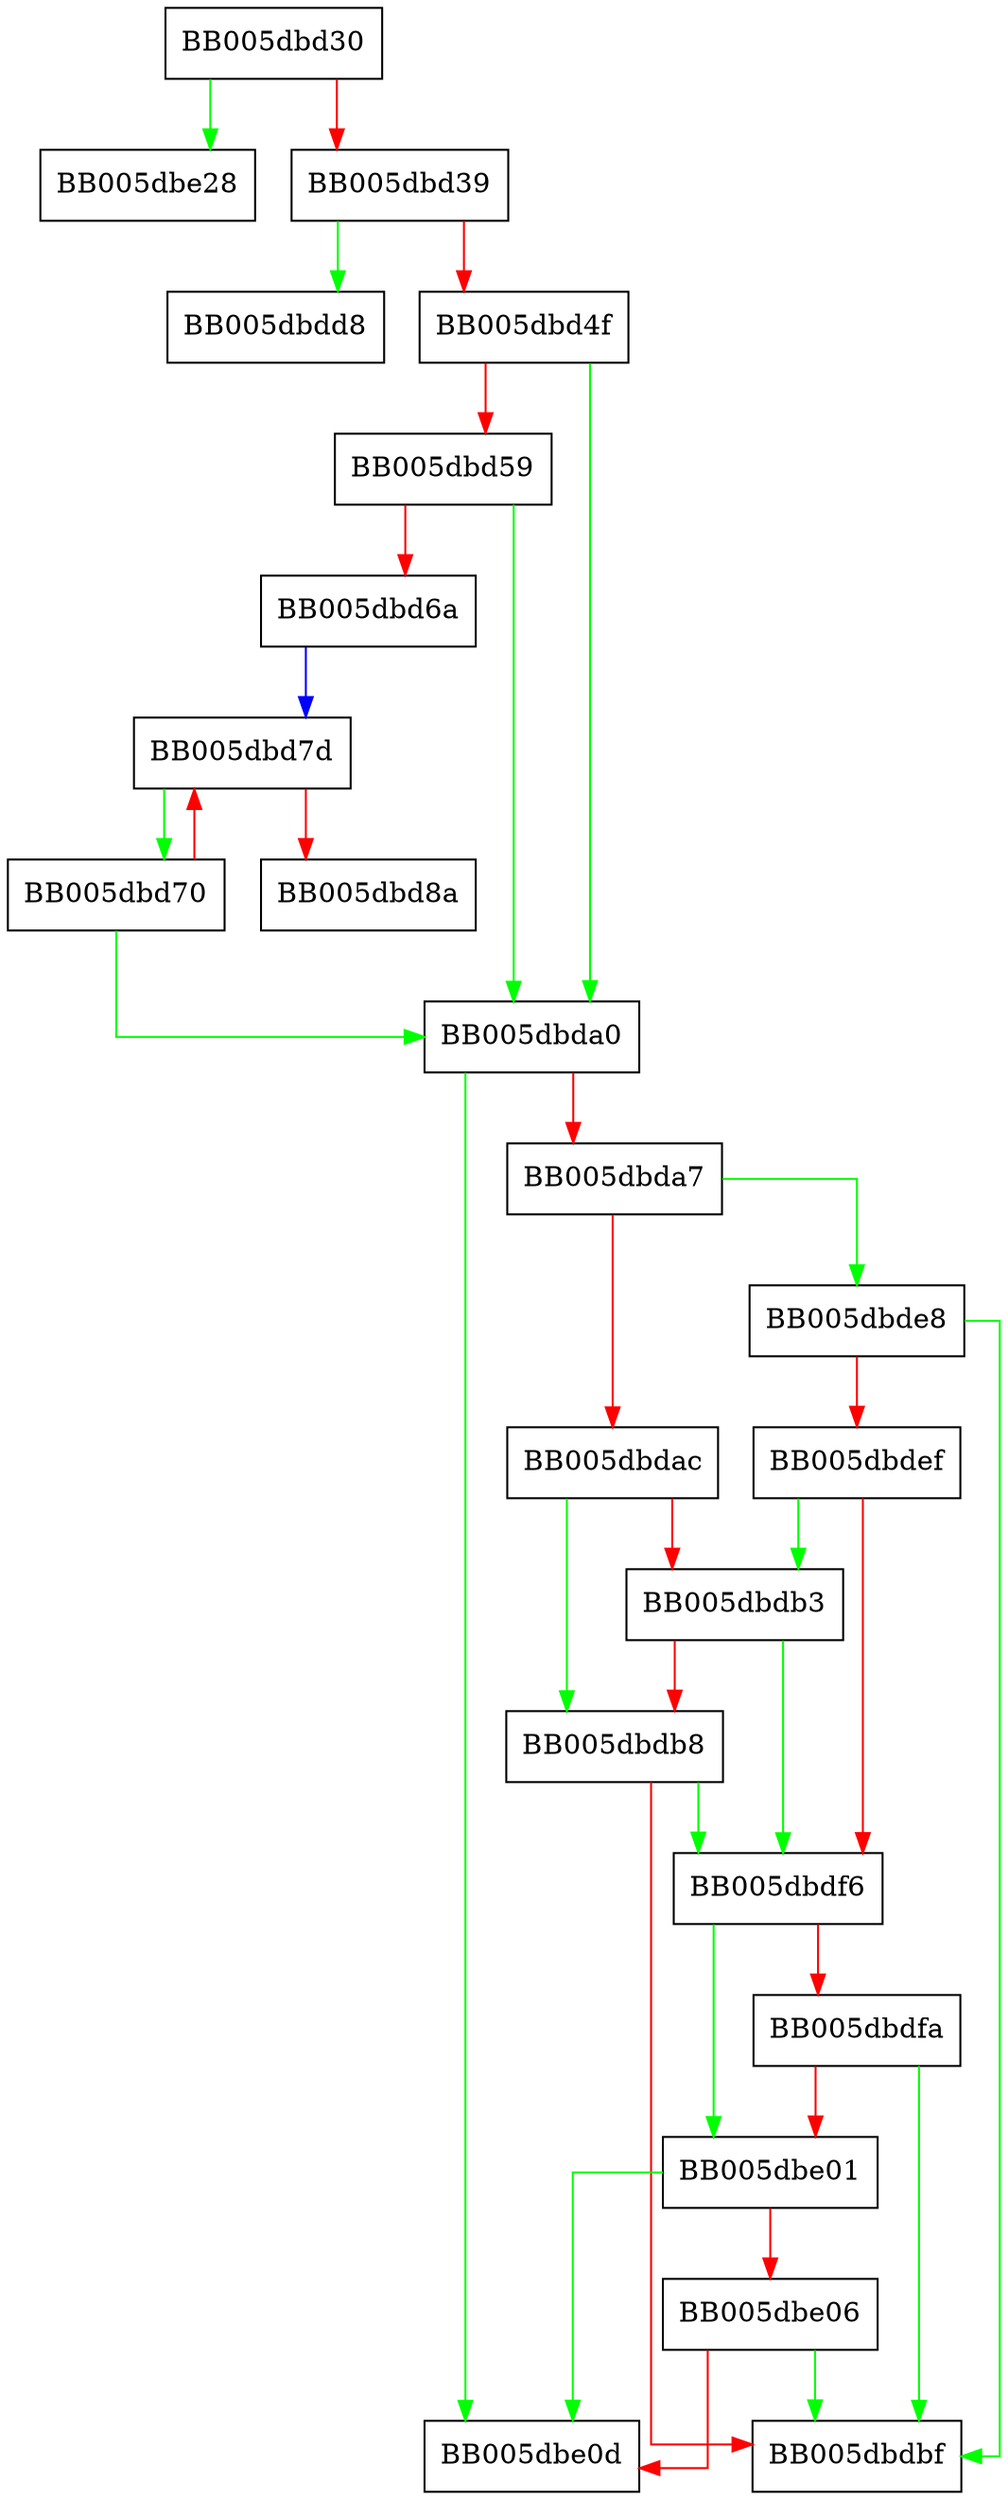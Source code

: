 digraph evp_pkey_ctx_set_params_strict {
  node [shape="box"];
  graph [splines=ortho];
  BB005dbd30 -> BB005dbe28 [color="green"];
  BB005dbd30 -> BB005dbd39 [color="red"];
  BB005dbd39 -> BB005dbdd8 [color="green"];
  BB005dbd39 -> BB005dbd4f [color="red"];
  BB005dbd4f -> BB005dbda0 [color="green"];
  BB005dbd4f -> BB005dbd59 [color="red"];
  BB005dbd59 -> BB005dbda0 [color="green"];
  BB005dbd59 -> BB005dbd6a [color="red"];
  BB005dbd6a -> BB005dbd7d [color="blue"];
  BB005dbd70 -> BB005dbda0 [color="green"];
  BB005dbd70 -> BB005dbd7d [color="red"];
  BB005dbd7d -> BB005dbd70 [color="green"];
  BB005dbd7d -> BB005dbd8a [color="red"];
  BB005dbda0 -> BB005dbe0d [color="green"];
  BB005dbda0 -> BB005dbda7 [color="red"];
  BB005dbda7 -> BB005dbde8 [color="green"];
  BB005dbda7 -> BB005dbdac [color="red"];
  BB005dbdac -> BB005dbdb8 [color="green"];
  BB005dbdac -> BB005dbdb3 [color="red"];
  BB005dbdb3 -> BB005dbdf6 [color="green"];
  BB005dbdb3 -> BB005dbdb8 [color="red"];
  BB005dbdb8 -> BB005dbdf6 [color="green"];
  BB005dbdb8 -> BB005dbdbf [color="red"];
  BB005dbde8 -> BB005dbdbf [color="green"];
  BB005dbde8 -> BB005dbdef [color="red"];
  BB005dbdef -> BB005dbdb3 [color="green"];
  BB005dbdef -> BB005dbdf6 [color="red"];
  BB005dbdf6 -> BB005dbe01 [color="green"];
  BB005dbdf6 -> BB005dbdfa [color="red"];
  BB005dbdfa -> BB005dbdbf [color="green"];
  BB005dbdfa -> BB005dbe01 [color="red"];
  BB005dbe01 -> BB005dbe0d [color="green"];
  BB005dbe01 -> BB005dbe06 [color="red"];
  BB005dbe06 -> BB005dbdbf [color="green"];
  BB005dbe06 -> BB005dbe0d [color="red"];
}